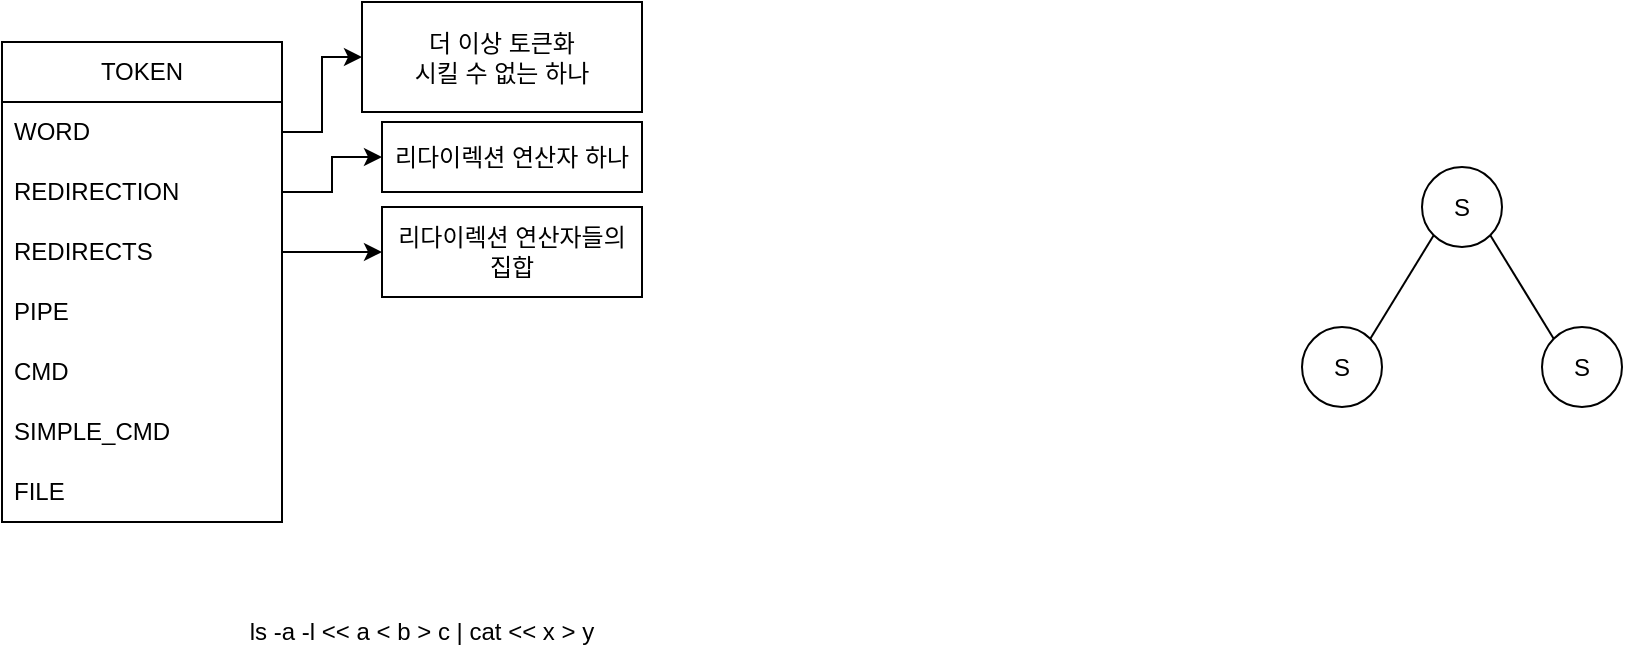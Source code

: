 <mxfile version="26.0.5">
  <diagram name="Page-1" id="10a91c8b-09ff-31b1-d368-03940ed4cc9e">
    <mxGraphModel dx="1247" dy="642" grid="1" gridSize="10" guides="1" tooltips="1" connect="1" arrows="1" fold="1" page="1" pageScale="1" pageWidth="1100" pageHeight="850" background="none" math="0" shadow="0">
      <root>
        <mxCell id="0" />
        <mxCell id="1" parent="0" />
        <mxCell id="TmrtS8XoBHmU19au0Blr-1" value="S" style="ellipse;whiteSpace=wrap;html=1;aspect=fixed;" parent="1" vertex="1">
          <mxGeometry x="750" y="102.5" width="40" height="40" as="geometry" />
        </mxCell>
        <mxCell id="-QrWi2uMpiPbB-rdadxz-1" value="" style="endArrow=none;html=1;rounded=0;entryX=0;entryY=1;entryDx=0;entryDy=0;exitX=1;exitY=0;exitDx=0;exitDy=0;" edge="1" parent="1" source="-QrWi2uMpiPbB-rdadxz-2" target="TmrtS8XoBHmU19au0Blr-1">
          <mxGeometry width="50" height="50" relative="1" as="geometry">
            <mxPoint x="730" y="202.5" as="sourcePoint" />
            <mxPoint x="800" y="302.5" as="targetPoint" />
          </mxGeometry>
        </mxCell>
        <mxCell id="-QrWi2uMpiPbB-rdadxz-2" value="S" style="ellipse;whiteSpace=wrap;html=1;aspect=fixed;" vertex="1" parent="1">
          <mxGeometry x="690" y="182.5" width="40" height="40" as="geometry" />
        </mxCell>
        <mxCell id="-QrWi2uMpiPbB-rdadxz-3" value="S" style="ellipse;whiteSpace=wrap;html=1;aspect=fixed;" vertex="1" parent="1">
          <mxGeometry x="810" y="182.5" width="40" height="40" as="geometry" />
        </mxCell>
        <mxCell id="-QrWi2uMpiPbB-rdadxz-4" value="" style="endArrow=none;html=1;rounded=0;entryX=1;entryY=1;entryDx=0;entryDy=0;exitX=0;exitY=0;exitDx=0;exitDy=0;" edge="1" parent="1" source="-QrWi2uMpiPbB-rdadxz-3" target="TmrtS8XoBHmU19au0Blr-1">
          <mxGeometry width="50" height="50" relative="1" as="geometry">
            <mxPoint x="740" y="212.5" as="sourcePoint" />
            <mxPoint x="780" y="152.5" as="targetPoint" />
          </mxGeometry>
        </mxCell>
        <mxCell id="-QrWi2uMpiPbB-rdadxz-7" value="TOKEN" style="swimlane;fontStyle=0;childLayout=stackLayout;horizontal=1;startSize=30;horizontalStack=0;resizeParent=1;resizeParentMax=0;resizeLast=0;collapsible=1;marginBottom=0;whiteSpace=wrap;html=1;" vertex="1" parent="1">
          <mxGeometry x="40" y="40" width="140" height="240" as="geometry" />
        </mxCell>
        <mxCell id="-QrWi2uMpiPbB-rdadxz-8" value="WORD" style="text;strokeColor=none;fillColor=none;align=left;verticalAlign=middle;spacingLeft=4;spacingRight=4;overflow=hidden;points=[[0,0.5],[1,0.5]];portConstraint=eastwest;rotatable=0;whiteSpace=wrap;html=1;" vertex="1" parent="-QrWi2uMpiPbB-rdadxz-7">
          <mxGeometry y="30" width="140" height="30" as="geometry" />
        </mxCell>
        <mxCell id="-QrWi2uMpiPbB-rdadxz-9" value="REDIRECTION" style="text;strokeColor=none;fillColor=none;align=left;verticalAlign=middle;spacingLeft=4;spacingRight=4;overflow=hidden;points=[[0,0.5],[1,0.5]];portConstraint=eastwest;rotatable=0;whiteSpace=wrap;html=1;" vertex="1" parent="-QrWi2uMpiPbB-rdadxz-7">
          <mxGeometry y="60" width="140" height="30" as="geometry" />
        </mxCell>
        <mxCell id="-QrWi2uMpiPbB-rdadxz-20" value="REDIRECTS" style="text;strokeColor=none;fillColor=none;align=left;verticalAlign=middle;spacingLeft=4;spacingRight=4;overflow=hidden;points=[[0,0.5],[1,0.5]];portConstraint=eastwest;rotatable=0;whiteSpace=wrap;html=1;" vertex="1" parent="-QrWi2uMpiPbB-rdadxz-7">
          <mxGeometry y="90" width="140" height="30" as="geometry" />
        </mxCell>
        <mxCell id="-QrWi2uMpiPbB-rdadxz-10" value="PIPE" style="text;strokeColor=none;fillColor=none;align=left;verticalAlign=middle;spacingLeft=4;spacingRight=4;overflow=hidden;points=[[0,0.5],[1,0.5]];portConstraint=eastwest;rotatable=0;whiteSpace=wrap;html=1;" vertex="1" parent="-QrWi2uMpiPbB-rdadxz-7">
          <mxGeometry y="120" width="140" height="30" as="geometry" />
        </mxCell>
        <mxCell id="-QrWi2uMpiPbB-rdadxz-11" value="CMD" style="text;strokeColor=none;fillColor=none;align=left;verticalAlign=middle;spacingLeft=4;spacingRight=4;overflow=hidden;points=[[0,0.5],[1,0.5]];portConstraint=eastwest;rotatable=0;whiteSpace=wrap;html=1;" vertex="1" parent="-QrWi2uMpiPbB-rdadxz-7">
          <mxGeometry y="150" width="140" height="30" as="geometry" />
        </mxCell>
        <mxCell id="-QrWi2uMpiPbB-rdadxz-12" value="SIMPLE_CMD" style="text;strokeColor=none;fillColor=none;align=left;verticalAlign=middle;spacingLeft=4;spacingRight=4;overflow=hidden;points=[[0,0.5],[1,0.5]];portConstraint=eastwest;rotatable=0;whiteSpace=wrap;html=1;" vertex="1" parent="-QrWi2uMpiPbB-rdadxz-7">
          <mxGeometry y="180" width="140" height="30" as="geometry" />
        </mxCell>
        <mxCell id="-QrWi2uMpiPbB-rdadxz-13" value="FILE" style="text;strokeColor=none;fillColor=none;align=left;verticalAlign=middle;spacingLeft=4;spacingRight=4;overflow=hidden;points=[[0,0.5],[1,0.5]];portConstraint=eastwest;rotatable=0;whiteSpace=wrap;html=1;" vertex="1" parent="-QrWi2uMpiPbB-rdadxz-7">
          <mxGeometry y="210" width="140" height="30" as="geometry" />
        </mxCell>
        <mxCell id="-QrWi2uMpiPbB-rdadxz-19" value="더 이상 토큰화&lt;br&gt;시킬 수 없는 하나" style="rounded=0;whiteSpace=wrap;html=1;" vertex="1" parent="1">
          <mxGeometry x="220" y="20" width="140" height="55" as="geometry" />
        </mxCell>
        <mxCell id="-QrWi2uMpiPbB-rdadxz-18" style="edgeStyle=orthogonalEdgeStyle;rounded=0;orthogonalLoop=1;jettySize=auto;html=1;" edge="1" parent="1" source="-QrWi2uMpiPbB-rdadxz-8" target="-QrWi2uMpiPbB-rdadxz-19">
          <mxGeometry relative="1" as="geometry">
            <mxPoint x="210" y="85" as="targetPoint" />
          </mxGeometry>
        </mxCell>
        <mxCell id="-QrWi2uMpiPbB-rdadxz-21" value="ls -a -l &amp;lt;&amp;lt; a &amp;lt; b &amp;gt; c | cat &amp;lt;&amp;lt; x &amp;gt; y" style="text;html=1;align=center;verticalAlign=middle;whiteSpace=wrap;rounded=0;" vertex="1" parent="1">
          <mxGeometry x="40" y="320" width="420" height="30" as="geometry" />
        </mxCell>
        <mxCell id="-QrWi2uMpiPbB-rdadxz-25" value="리다이렉션 연산자 하나" style="rounded=0;whiteSpace=wrap;html=1;" vertex="1" parent="1">
          <mxGeometry x="230" y="80" width="130" height="35" as="geometry" />
        </mxCell>
        <mxCell id="-QrWi2uMpiPbB-rdadxz-24" style="edgeStyle=orthogonalEdgeStyle;rounded=0;orthogonalLoop=1;jettySize=auto;html=1;" edge="1" parent="1" source="-QrWi2uMpiPbB-rdadxz-9" target="-QrWi2uMpiPbB-rdadxz-25">
          <mxGeometry relative="1" as="geometry">
            <mxPoint x="220" y="115" as="targetPoint" />
          </mxGeometry>
        </mxCell>
        <mxCell id="-QrWi2uMpiPbB-rdadxz-27" value="리다이렉션 연산자들의 집합" style="rounded=0;whiteSpace=wrap;html=1;" vertex="1" parent="1">
          <mxGeometry x="230" y="122.5" width="130" height="45" as="geometry" />
        </mxCell>
        <mxCell id="-QrWi2uMpiPbB-rdadxz-26" style="edgeStyle=orthogonalEdgeStyle;rounded=0;orthogonalLoop=1;jettySize=auto;html=1;" edge="1" parent="1" source="-QrWi2uMpiPbB-rdadxz-20" target="-QrWi2uMpiPbB-rdadxz-27">
          <mxGeometry relative="1" as="geometry">
            <mxPoint x="230" y="145" as="targetPoint" />
          </mxGeometry>
        </mxCell>
      </root>
    </mxGraphModel>
  </diagram>
</mxfile>
